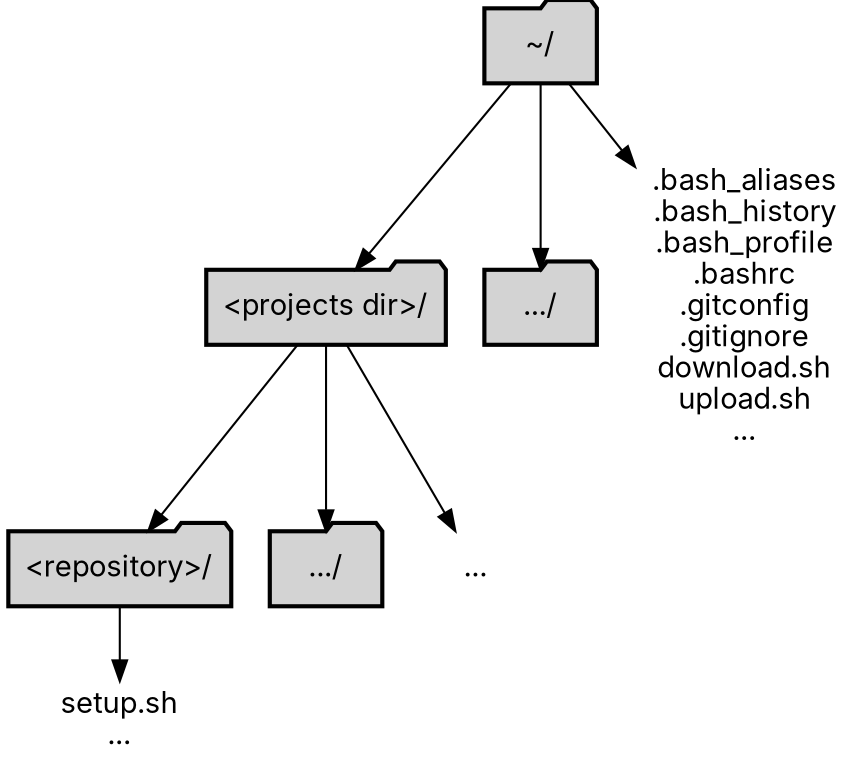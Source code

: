 digraph a {
  node [fontname = "Handlee"
        shape="folder"
        style="filled,bold"
        color="black"
        fillcolor="lightgray"
        fontname="Inter"];
  edge [];

  a [label="~/"];
  b [label="<projects dir>/"];
  c [label=".../"];
  d [label="<repository>/"];
  e [label=".../"];
  f [label=".bash_aliases\n.bash_history\n.bash_profile\n.bashrc\n.gitconfig\n.gitignore\ndownload.sh\nupload.sh\n..."
     shape="plaintext"
     style=""]
  g [label="..."
     shape="plaintext"
     style=""]
  h [label="setup.sh\n..."
     shape="plaintext"
     style=""]

  a -> b;
  a -> c;
  b -> d;
  b -> e;
  a -> f;
  b -> g;
  d -> h;
}